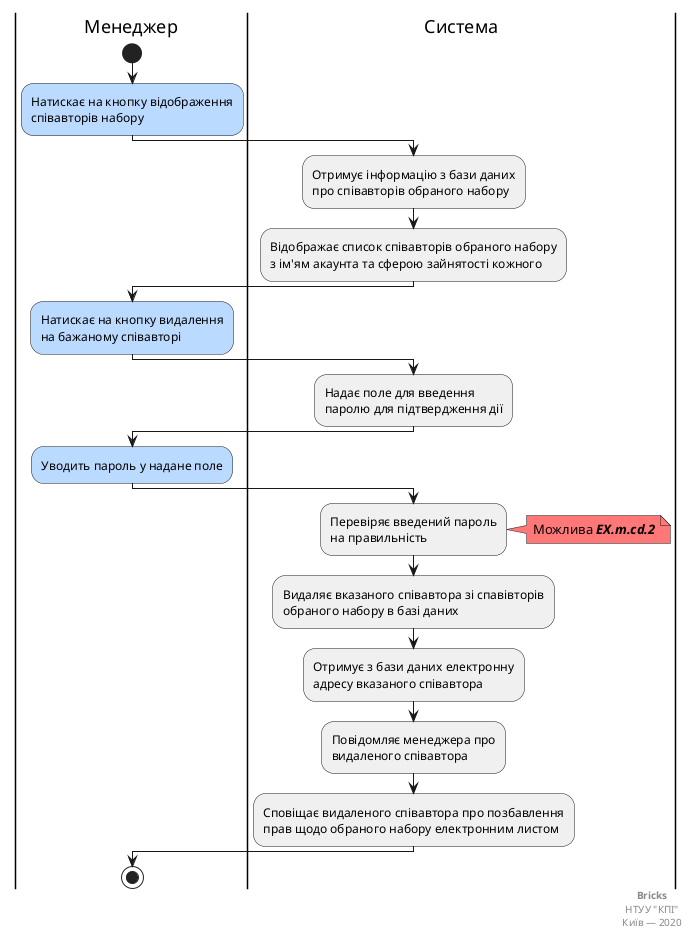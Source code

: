 @startuml

    |Менеджер|

        start;

        #bbdaff:Натискає на кнопку відображення
        співавторів набору;

    |Система|

        #f0f0f0:Отримує інформацію з бази даних
        про співавторів обраного набору;

        #f0f0f0:Відображає список співавторів обраного набору
        з ім'ям акаунта та сферою зайнятості кожного;
        
    |Менеджер|

        #bbdaff:Натискає на кнопку видалення
        на бажаному співавторі;

    |Система|

        #f0f0f0:Надає поле для введення
        паролю для підтвердження дії;

    |Менеджер|

        #bbdaff:Уводить пароль у надане поле;

    |Система|

        #f0f0f0:Перевіряє введений пароль
        на правильність;

        note right #f77
            Можлива <b><i>EX.m.cd.2</i></b>
        end note

        #f0f0f0:Видаляє вказаного співавтора зі спавівторів
        обраного набору в базі даних;

        #f0f0f0:Отримує з бази даних електронну
        адресу вказаного співавтора;

        #f0f0f0:Повідомляє менеджера про
        видаленого співавтора;

        #f0f0f0:Сповіщає видаленого співавтора про позбавлення
        прав щодо обраного набору електронним листом;

    |Менеджер|

        stop;

    right footer
        <b>Bricks</b>
        НТУУ "КПІ"
        Київ — 2020
    end footer

@enduml
